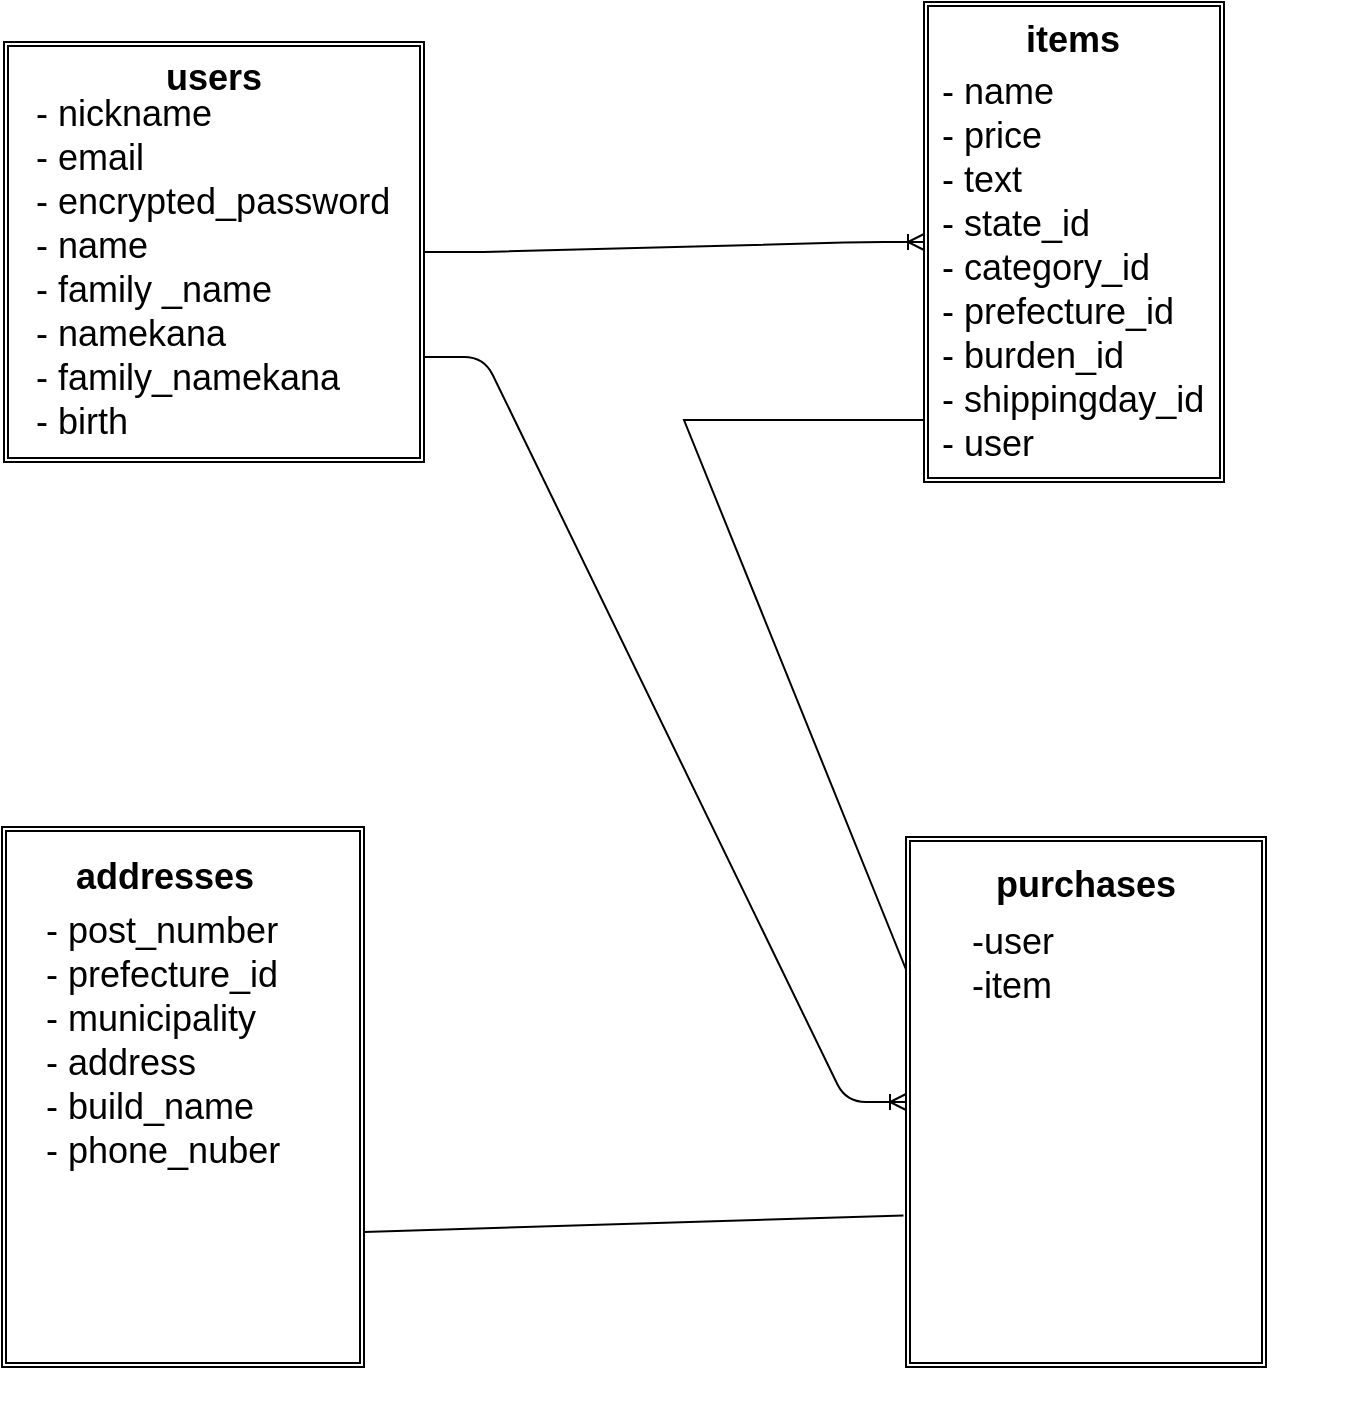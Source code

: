 <mxfile version="13.10.0" type="embed">
    <diagram id="tNp1ZOOK9qRsVo7kVlMG" name="ページ1">
        <mxGraphModel dx="810" dy="481" grid="1" gridSize="10" guides="1" tooltips="1" connect="1" arrows="1" fold="1" page="1" pageScale="1" pageWidth="827" pageHeight="1169" math="0" shadow="0">
            <root>
                <mxCell id="0"/>
                <mxCell id="1" parent="0"/>
                <mxCell id="3" value="" style="shape=ext;double=1;rounded=0;whiteSpace=wrap;html=1;" parent="1" vertex="1">
                    <mxGeometry x="100" y="170" width="210" height="210" as="geometry"/>
                </mxCell>
                <mxCell id="4" value="" style="shape=ext;double=1;rounded=0;whiteSpace=wrap;html=1;" parent="1" vertex="1">
                    <mxGeometry x="560" y="150" width="150" height="240" as="geometry"/>
                </mxCell>
                <mxCell id="5" value="" style="shape=ext;double=1;rounded=0;whiteSpace=wrap;html=1;" parent="1" vertex="1">
                    <mxGeometry x="99" y="562.5" width="181" height="270" as="geometry"/>
                </mxCell>
                <mxCell id="10" value="users" style="text;strokeColor=none;fillColor=none;align=left;verticalAlign=top;spacingLeft=4;spacingRight=4;overflow=hidden;rotatable=0;points=[[0,0.5],[1,0.5]];portConstraint=eastwest;fontSize=18;fontStyle=1" parent="1" vertex="1">
                    <mxGeometry x="175" y="170" width="60" height="26" as="geometry"/>
                </mxCell>
                <mxCell id="11" value="- nickname&#10;- email&#10;- encrypted_password&#10;- name&#10;- family _name&#10;- namekana &#10;- family_namekana&#10;- birth" style="text;strokeColor=none;fillColor=none;align=left;verticalAlign=top;spacingLeft=4;spacingRight=4;overflow=hidden;rotatable=0;points=[[0,0.5],[1,0.5]];portConstraint=eastwest;fontSize=18;" parent="1" vertex="1">
                    <mxGeometry x="110" y="188" width="190" height="190" as="geometry"/>
                </mxCell>
                <mxCell id="12" value="- name&#10;- price&#10;- text&#10;- state_id&#10;- category_id &#10;- prefecture_id&#10;- burden_id&#10;- shippingday_id&#10;- user" style="text;strokeColor=none;fillColor=none;align=left;verticalAlign=top;spacingLeft=4;spacingRight=4;overflow=hidden;rotatable=0;points=[[0,0.5],[1,0.5]];portConstraint=eastwest;fontSize=18;" parent="1" vertex="1">
                    <mxGeometry x="563" y="177" width="147" height="213" as="geometry"/>
                </mxCell>
                <mxCell id="13" value="items" style="text;strokeColor=none;fillColor=none;align=left;verticalAlign=top;spacingLeft=4;spacingRight=4;overflow=hidden;rotatable=0;points=[[0,0.5],[1,0.5]];portConstraint=eastwest;fontSize=18;fontStyle=1" parent="1" vertex="1">
                    <mxGeometry x="605" y="151" width="60" height="26" as="geometry"/>
                </mxCell>
                <mxCell id="14" value="addresses" style="text;strokeColor=none;fillColor=none;align=left;verticalAlign=top;spacingLeft=4;spacingRight=4;overflow=hidden;rotatable=0;points=[[0,0.5],[1,0.5]];portConstraint=eastwest;fontSize=18;fontStyle=1" parent="1" vertex="1">
                    <mxGeometry x="130" y="569.5" width="120" height="30" as="geometry"/>
                </mxCell>
                <mxCell id="15" value="- post_number&#10;- prefecture_id&#10;- municipality&#10;- address&#10;- build_name&#10;- phone_nuber" style="text;strokeColor=none;fillColor=none;align=left;verticalAlign=top;spacingLeft=4;spacingRight=4;overflow=hidden;rotatable=0;points=[[0,0.5],[1,0.5]];portConstraint=eastwest;fontSize=18;" parent="1" vertex="1">
                    <mxGeometry x="115" y="596.5" width="149" height="260" as="geometry"/>
                </mxCell>
                <mxCell id="18" value="" style="edgeStyle=entityRelationEdgeStyle;fontSize=12;html=1;endArrow=ERoneToMany;entryX=0;entryY=0.5;entryDx=0;entryDy=0;" parent="1" source="3" target="4" edge="1">
                    <mxGeometry width="100" height="100" relative="1" as="geometry">
                        <mxPoint x="360" y="440" as="sourcePoint"/>
                        <mxPoint x="460" y="340" as="targetPoint"/>
                    </mxGeometry>
                </mxCell>
                <mxCell id="21" value="" style="shape=ext;double=1;rounded=0;whiteSpace=wrap;html=1;" parent="1" vertex="1">
                    <mxGeometry x="551" y="567.5" width="180" height="265" as="geometry"/>
                </mxCell>
                <mxCell id="22" value="-user&#10;-item" style="text;strokeColor=none;fillColor=none;align=left;verticalAlign=top;spacingLeft=4;spacingRight=4;overflow=hidden;rotatable=0;points=[[0,0.5],[1,0.5]];portConstraint=eastwest;fontSize=18;" parent="1" vertex="1">
                    <mxGeometry x="578" y="602" width="126" height="206" as="geometry"/>
                </mxCell>
                <mxCell id="23" value="purchases&#10;" style="text;strokeColor=none;fillColor=none;align=left;verticalAlign=top;spacingLeft=4;spacingRight=4;overflow=hidden;rotatable=0;points=[[0,0.5],[1,0.5]];portConstraint=eastwest;fontSize=18;fontStyle=1" parent="1" vertex="1">
                    <mxGeometry x="590" y="573.5" width="190" height="26" as="geometry"/>
                </mxCell>
                <mxCell id="26" value="" style="edgeStyle=entityRelationEdgeStyle;fontSize=12;html=1;endArrow=ERoneToMany;entryX=0;entryY=0.5;entryDx=0;entryDy=0;exitX=1;exitY=0.75;exitDx=0;exitDy=0;" parent="1" source="3" target="21" edge="1">
                    <mxGeometry width="100" height="100" relative="1" as="geometry">
                        <mxPoint x="284" y="323" as="sourcePoint"/>
                        <mxPoint x="109" y="640" as="targetPoint"/>
                    </mxGeometry>
                </mxCell>
                <mxCell id="27" value="" style="endArrow=none;html=1;rounded=0;fontSize=18;exitX=0;exitY=0.25;exitDx=0;exitDy=0;" parent="1" source="21" edge="1">
                    <mxGeometry relative="1" as="geometry">
                        <mxPoint x="199.5" y="572.5" as="sourcePoint"/>
                        <mxPoint x="560" y="359" as="targetPoint"/>
                        <Array as="points">
                            <mxPoint x="440" y="359"/>
                        </Array>
                    </mxGeometry>
                </mxCell>
                <mxCell id="28" value="" style="endArrow=none;html=1;rounded=0;fontSize=18;exitX=-0.007;exitY=0.714;exitDx=0;exitDy=0;entryX=1;entryY=0.75;entryDx=0;entryDy=0;exitPerimeter=0;" parent="1" source="21" target="5" edge="1">
                    <mxGeometry relative="1" as="geometry">
                        <mxPoint x="490" y="954.25" as="sourcePoint"/>
                        <mxPoint x="500" y="670" as="targetPoint"/>
                        <Array as="points"/>
                    </mxGeometry>
                </mxCell>
            </root>
        </mxGraphModel>
    </diagram>
</mxfile>